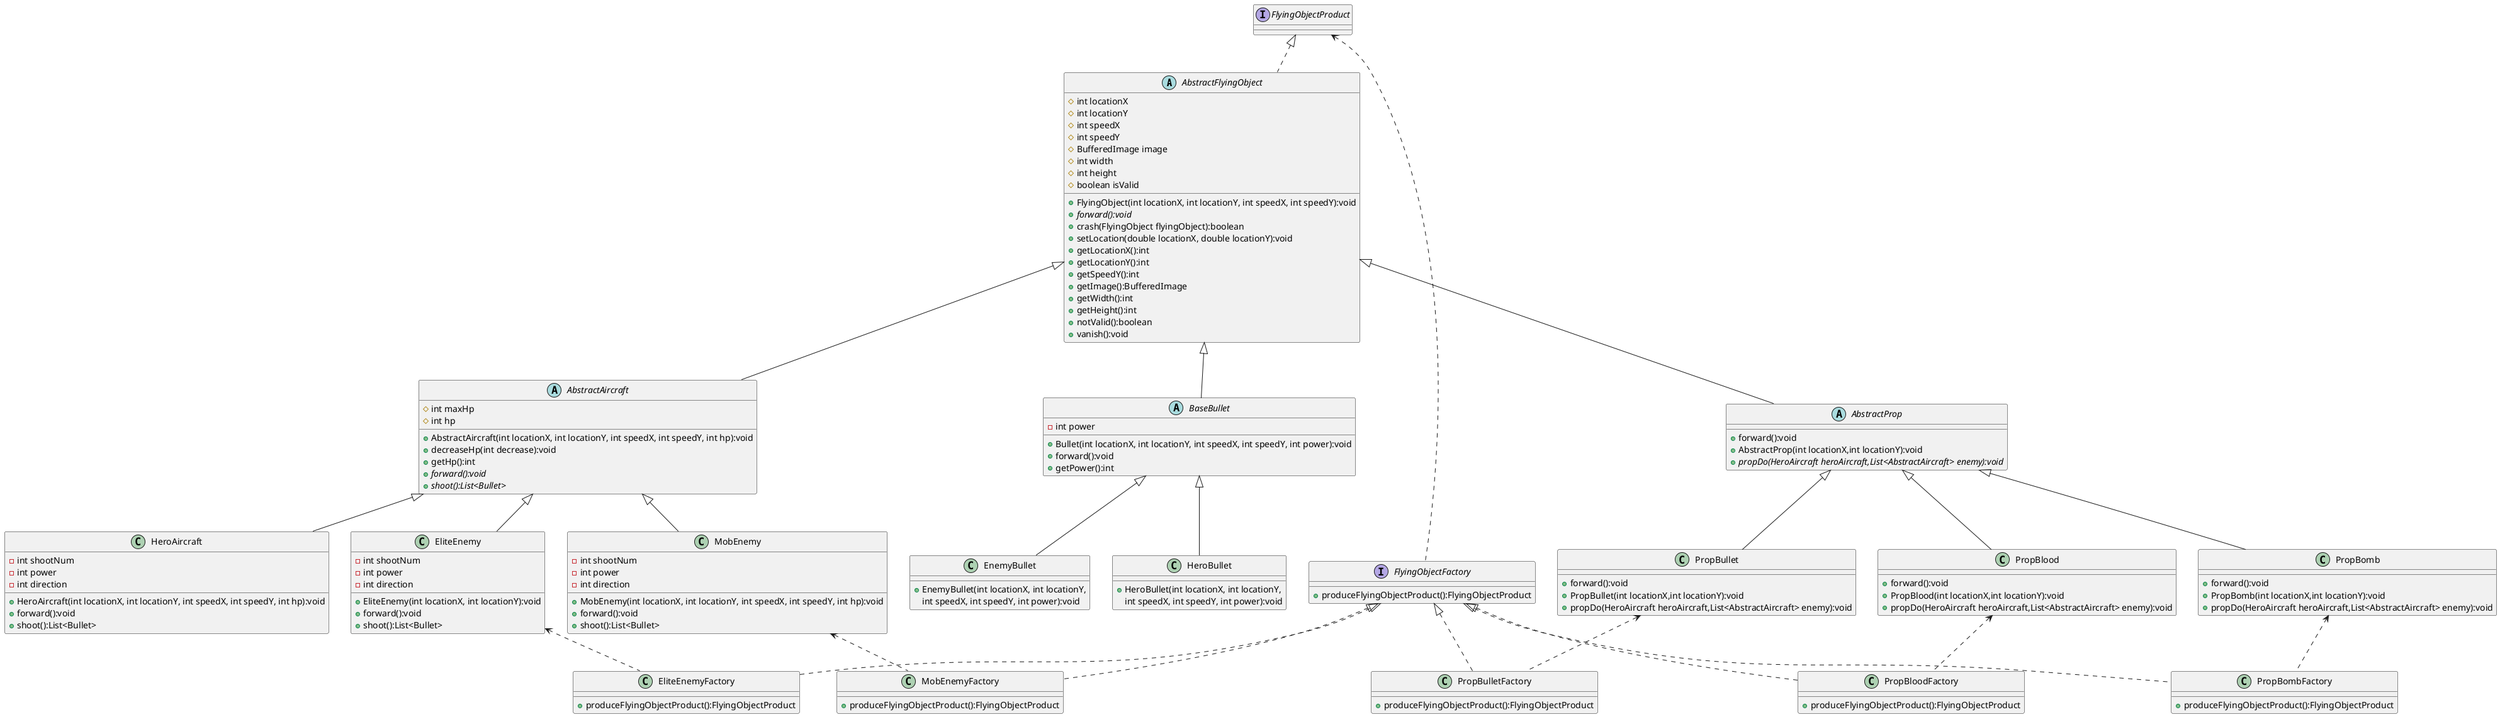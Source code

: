 @startuml
'https://plantuml.com/class-diagram

abstract class AbstractFlyingObject
{
    # int locationX
    # int locationY
    # int speedX
    # int speedY
    # BufferedImage image
    # int width
    # int height
    # boolean isValid

    + FlyingObject(int locationX, int locationY, int speedX, int speedY):void
    + {abstract} forward():void
    + crash(FlyingObject flyingObject):boolean
    + setLocation(double locationX, double locationY):void
    + getLocationX():int
    + getLocationY():int
    + getSpeedY():int
    + getImage():BufferedImage
    + getWidth():int
    + getHeight():int
    + notValid():boolean
    + vanish():void
}
abstract class AbstractAircraft
{
	# int maxHp
    # int hp
    + AbstractAircraft(int locationX, int locationY, int speedX, int speedY, int hp):void
    + decreaseHp(int decrease):void
    + getHp():int
    + {abstract} forward():void
    + {abstract} shoot():List<Bullet>
 }

abstract class BaseBullet
{
    - int power
    + Bullet(int locationX, int locationY, int speedX, int speedY, int power):void
    + forward():void
	+ getPower():int
}
abstract class AbstractProp{
    +forward():void
    +AbstractProp(int locationX,int locationY):void
    +{abstract} propDo(HeroAircraft heroAircraft,List<AbstractAircraft> enemy):void

}


AbstractFlyingObject <|-- AbstractAircraft
AbstractFlyingObject <|-- BaseBullet
AbstractFlyingObject <|-- AbstractProp

AbstractAircraft <|-- HeroAircraft
AbstractAircraft <|-- MobEnemy
AbstractAircraft <|-- EliteEnemy

BaseBullet <|-- HeroBullet
BaseBullet <|-- EnemyBullet

AbstractProp <|-- PropBlood
AbstractProp <|-- PropBomb
AbstractProp <|-- PropBullet



class HeroAircraft {
    - int shootNum
    - int power
    - int direction
    + HeroAircraft(int locationX, int locationY, int speedX, int speedY, int hp):void
    + forward():void
    + shoot():List<Bullet>
}



class MobEnemy {
    - int shootNum
    - int power
    - int direction
    + MobEnemy(int locationX, int locationY, int speedX, int speedY, int hp):void
    + forward():void
    + shoot():List<Bullet>
}

class EliteEnemy{
    - int shootNum
    - int power
    - int direction
    + EliteEnemy(int locationX, int locationY):void
    + forward():void
    + shoot():List<Bullet>
}

class HeroBullet {
    + HeroBullet(int locationX, int locationY,
     int speedX, int speedY, int power):void
}

class EnemyBullet {
    + EnemyBullet(int locationX, int locationY,
     int speedX, int speedY, int power):void
}


class PropBlood {
    +forward():void
    +PropBlood(int locationX,int locationY):void
    +propDo(HeroAircraft heroAircraft,List<AbstractAircraft> enemy):void
}

class PropBomb {
    +forward():void
    +PropBomb(int locationX,int locationY):void
    +propDo(HeroAircraft heroAircraft,List<AbstractAircraft> enemy):void
}

class PropBullet {
    +forward():void
    +PropBullet(int locationX,int locationY):void
    +propDo(HeroAircraft heroAircraft,List<AbstractAircraft> enemy):void
}

'抽象工厂方法相关工厂接口和产品接口
interface FlyingObjectFactory {
    +produceFlyingObjectProduct():FlyingObjectProduct
}
interface FlyingObjectProduct {

}

'工厂接口依赖于产品接口
FlyingObjectProduct <.. FlyingObjectFactory

'实现工厂接口的各个具体工厂
class MobEnemyFactory {
    +produceFlyingObjectProduct():FlyingObjectProduct
}
class EliteEnemyFactory {
    +produceFlyingObjectProduct():FlyingObjectProduct
}
class PropBloodFactory {
    +produceFlyingObjectProduct():FlyingObjectProduct
}
class PropBulletFactory {
    +produceFlyingObjectProduct():FlyingObjectProduct
}
class PropBombFactory {
    +produceFlyingObjectProduct():FlyingObjectProduct
}

'需要让所有道具类飞机类都实现产品接口，所以让他们的共同抽象父类实现产品接口
FlyingObjectProduct <|.. AbstractFlyingObject

'描述实现工厂接口的具体工厂类型与工厂接口之间的实现关系
FlyingObjectFactory <|.. MobEnemyFactory
FlyingObjectFactory <|.. EliteEnemyFactory
FlyingObjectFactory <|.. PropBloodFactory
FlyingObjectFactory <|.. PropBulletFactory
FlyingObjectFactory <|.. PropBombFactory

'描述具体的工厂与他们要生产的具体产品类型之间的依赖关系，因为他们的生产方法依赖用到特定类型的构造方法
MobEnemy <.. MobEnemyFactory
EliteEnemy <.. EliteEnemyFactory
PropBlood <.. PropBloodFactory
PropBullet <..PropBulletFactory
PropBomb <.. PropBombFactory



@enduml